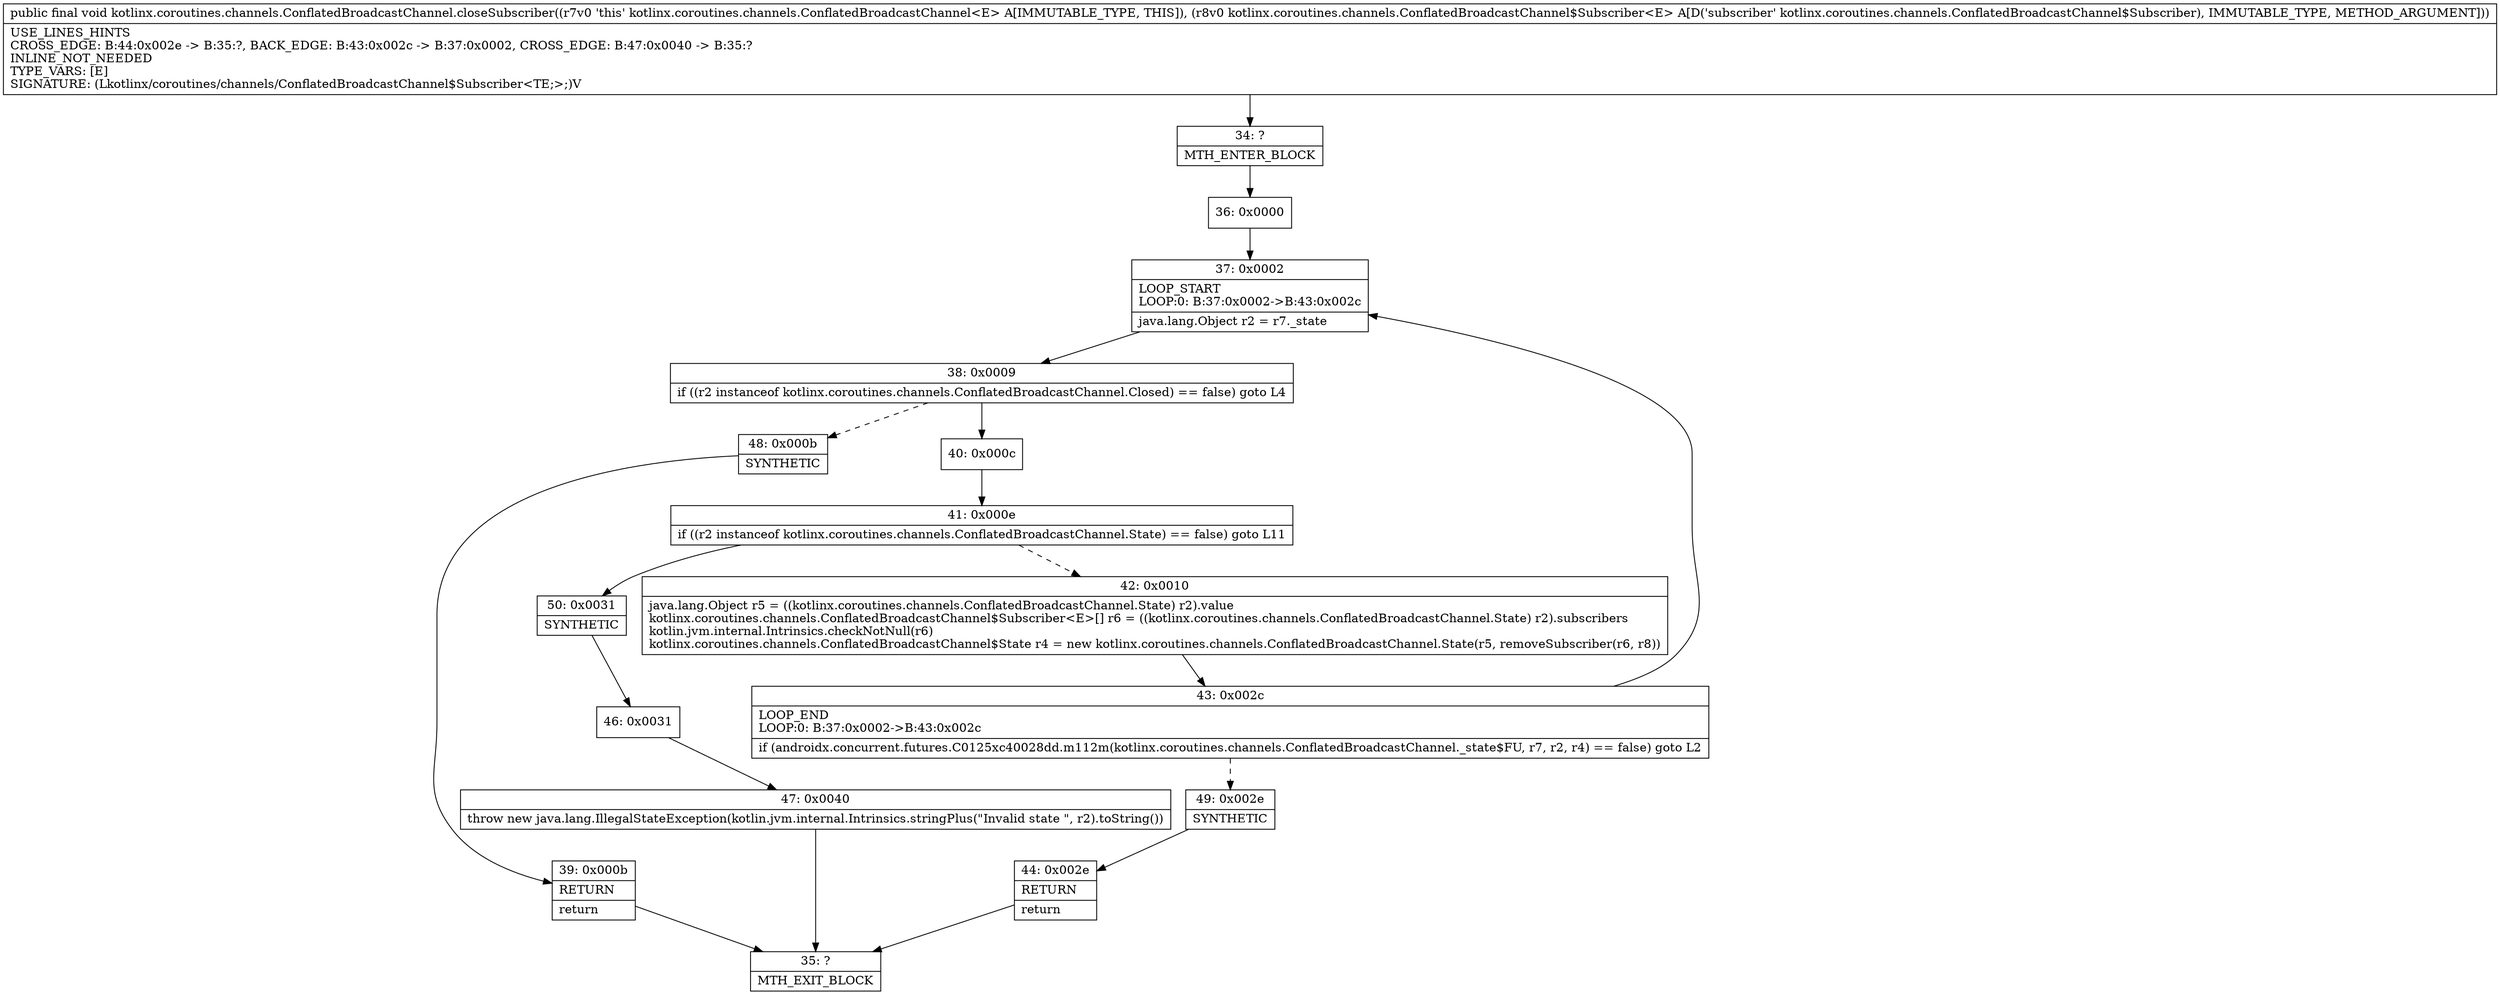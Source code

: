 digraph "CFG forkotlinx.coroutines.channels.ConflatedBroadcastChannel.closeSubscriber(Lkotlinx\/coroutines\/channels\/ConflatedBroadcastChannel$Subscriber;)V" {
Node_34 [shape=record,label="{34\:\ ?|MTH_ENTER_BLOCK\l}"];
Node_36 [shape=record,label="{36\:\ 0x0000}"];
Node_37 [shape=record,label="{37\:\ 0x0002|LOOP_START\lLOOP:0: B:37:0x0002\-\>B:43:0x002c\l|java.lang.Object r2 = r7._state\l}"];
Node_38 [shape=record,label="{38\:\ 0x0009|if ((r2 instanceof kotlinx.coroutines.channels.ConflatedBroadcastChannel.Closed) == false) goto L4\l}"];
Node_40 [shape=record,label="{40\:\ 0x000c}"];
Node_41 [shape=record,label="{41\:\ 0x000e|if ((r2 instanceof kotlinx.coroutines.channels.ConflatedBroadcastChannel.State) == false) goto L11\l}"];
Node_42 [shape=record,label="{42\:\ 0x0010|java.lang.Object r5 = ((kotlinx.coroutines.channels.ConflatedBroadcastChannel.State) r2).value\lkotlinx.coroutines.channels.ConflatedBroadcastChannel$Subscriber\<E\>[] r6 = ((kotlinx.coroutines.channels.ConflatedBroadcastChannel.State) r2).subscribers\lkotlin.jvm.internal.Intrinsics.checkNotNull(r6)\lkotlinx.coroutines.channels.ConflatedBroadcastChannel$State r4 = new kotlinx.coroutines.channels.ConflatedBroadcastChannel.State(r5, removeSubscriber(r6, r8))\l}"];
Node_43 [shape=record,label="{43\:\ 0x002c|LOOP_END\lLOOP:0: B:37:0x0002\-\>B:43:0x002c\l|if (androidx.concurrent.futures.C0125xc40028dd.m112m(kotlinx.coroutines.channels.ConflatedBroadcastChannel._state$FU, r7, r2, r4) == false) goto L2\l}"];
Node_49 [shape=record,label="{49\:\ 0x002e|SYNTHETIC\l}"];
Node_44 [shape=record,label="{44\:\ 0x002e|RETURN\l|return\l}"];
Node_35 [shape=record,label="{35\:\ ?|MTH_EXIT_BLOCK\l}"];
Node_50 [shape=record,label="{50\:\ 0x0031|SYNTHETIC\l}"];
Node_46 [shape=record,label="{46\:\ 0x0031}"];
Node_47 [shape=record,label="{47\:\ 0x0040|throw new java.lang.IllegalStateException(kotlin.jvm.internal.Intrinsics.stringPlus(\"Invalid state \", r2).toString())\l}"];
Node_48 [shape=record,label="{48\:\ 0x000b|SYNTHETIC\l}"];
Node_39 [shape=record,label="{39\:\ 0x000b|RETURN\l|return\l}"];
MethodNode[shape=record,label="{public final void kotlinx.coroutines.channels.ConflatedBroadcastChannel.closeSubscriber((r7v0 'this' kotlinx.coroutines.channels.ConflatedBroadcastChannel\<E\> A[IMMUTABLE_TYPE, THIS]), (r8v0 kotlinx.coroutines.channels.ConflatedBroadcastChannel$Subscriber\<E\> A[D('subscriber' kotlinx.coroutines.channels.ConflatedBroadcastChannel$Subscriber), IMMUTABLE_TYPE, METHOD_ARGUMENT]))  | USE_LINES_HINTS\lCROSS_EDGE: B:44:0x002e \-\> B:35:?, BACK_EDGE: B:43:0x002c \-\> B:37:0x0002, CROSS_EDGE: B:47:0x0040 \-\> B:35:?\lINLINE_NOT_NEEDED\lTYPE_VARS: [E]\lSIGNATURE: (Lkotlinx\/coroutines\/channels\/ConflatedBroadcastChannel$Subscriber\<TE;\>;)V\l}"];
MethodNode -> Node_34;Node_34 -> Node_36;
Node_36 -> Node_37;
Node_37 -> Node_38;
Node_38 -> Node_40;
Node_38 -> Node_48[style=dashed];
Node_40 -> Node_41;
Node_41 -> Node_42[style=dashed];
Node_41 -> Node_50;
Node_42 -> Node_43;
Node_43 -> Node_37;
Node_43 -> Node_49[style=dashed];
Node_49 -> Node_44;
Node_44 -> Node_35;
Node_50 -> Node_46;
Node_46 -> Node_47;
Node_47 -> Node_35;
Node_48 -> Node_39;
Node_39 -> Node_35;
}

